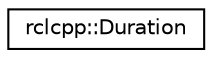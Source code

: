 digraph "Graphical Class Hierarchy"
{
  edge [fontname="Helvetica",fontsize="10",labelfontname="Helvetica",labelfontsize="10"];
  node [fontname="Helvetica",fontsize="10",shape=record];
  rankdir="LR";
  Node0 [label="rclcpp::Duration",height=0.2,width=0.4,color="black", fillcolor="white", style="filled",URL="$classrclcpp_1_1Duration.html"];
}
